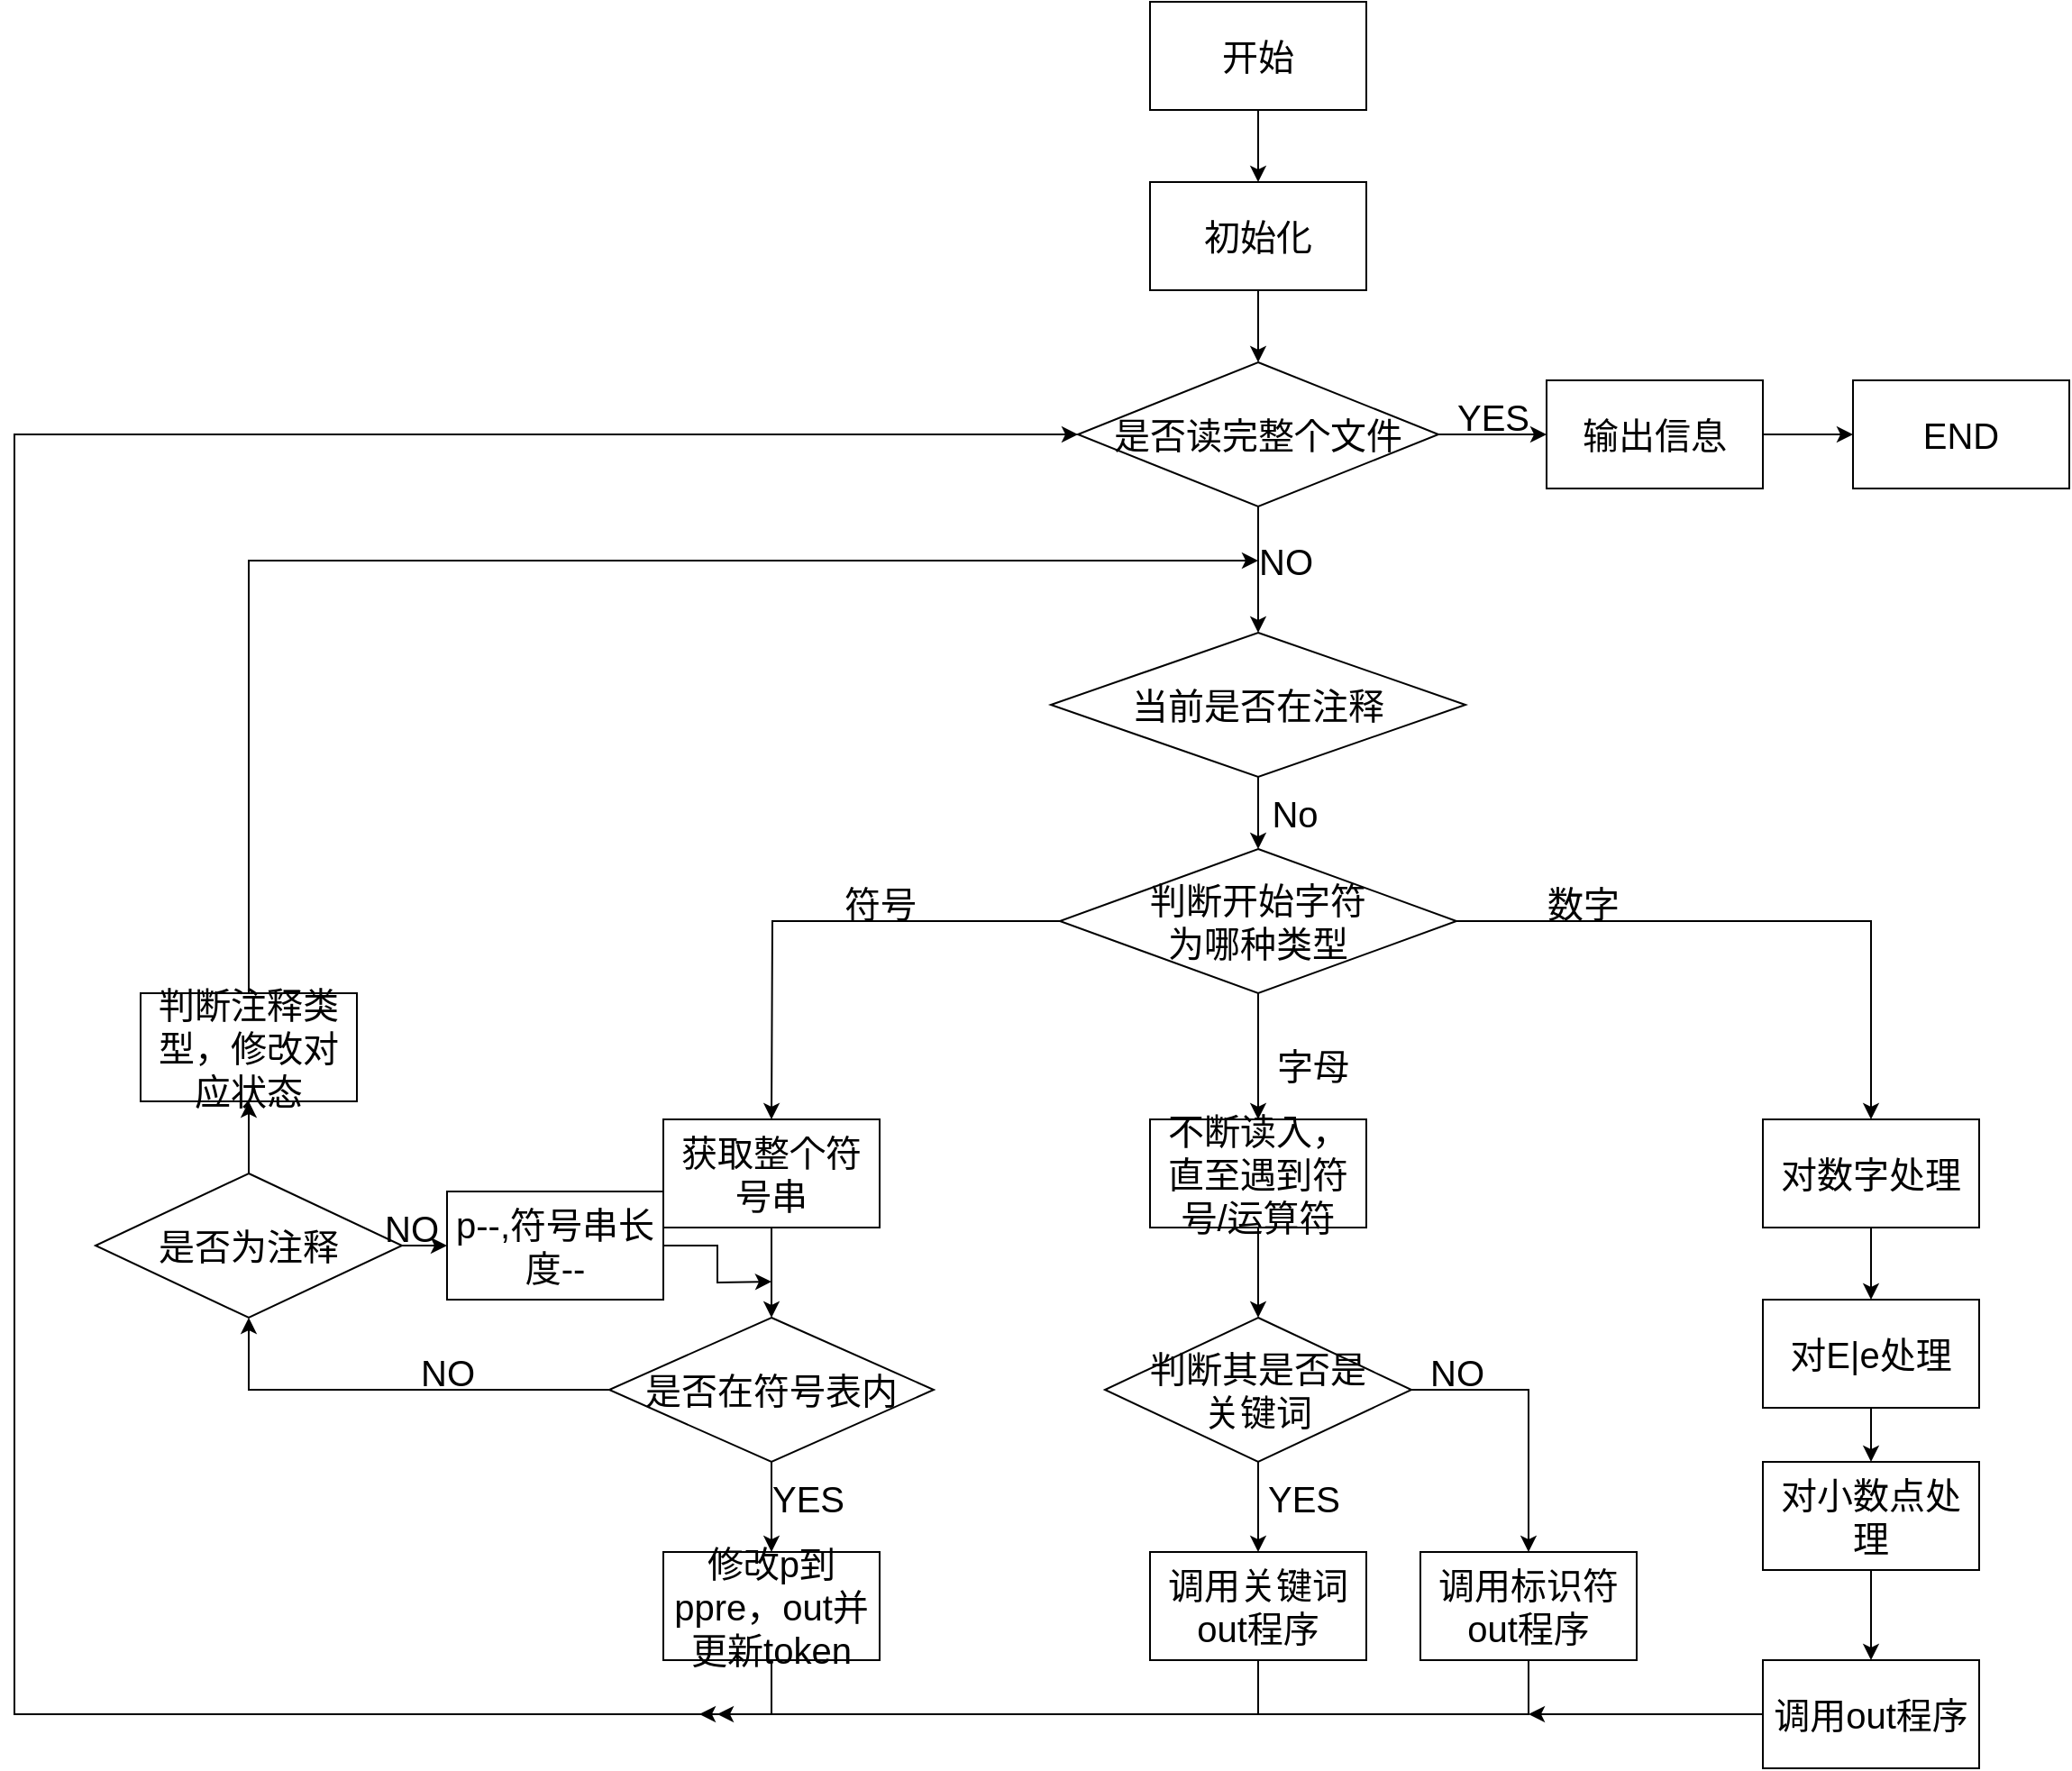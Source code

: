 <mxfile version="20.8.20" type="github" pages="4">
  <diagram name="第 1 页" id="4a7RB333jaPQD_4v8tEf">
    <mxGraphModel dx="2534" dy="985" grid="1" gridSize="10" guides="1" tooltips="1" connect="1" arrows="1" fold="1" page="0" pageScale="1" pageWidth="827" pageHeight="1169" math="0" shadow="0">
      <root>
        <mxCell id="0" />
        <mxCell id="1" parent="0" />
        <mxCell id="4OD_v_N6fBRMkoQgeyRL-4" value="" style="edgeStyle=orthogonalEdgeStyle;rounded=0;orthogonalLoop=1;jettySize=auto;html=1;fontSize=20;" edge="1" parent="1" source="4OD_v_N6fBRMkoQgeyRL-1" target="4OD_v_N6fBRMkoQgeyRL-3">
          <mxGeometry relative="1" as="geometry" />
        </mxCell>
        <mxCell id="4OD_v_N6fBRMkoQgeyRL-1" value="&lt;font style=&quot;font-size: 20px;&quot;&gt;开始&lt;/font&gt;" style="rounded=0;whiteSpace=wrap;html=1;" vertex="1" parent="1">
          <mxGeometry x="170" y="60" width="120" height="60" as="geometry" />
        </mxCell>
        <mxCell id="4OD_v_N6fBRMkoQgeyRL-6" value="" style="edgeStyle=orthogonalEdgeStyle;rounded=0;orthogonalLoop=1;jettySize=auto;html=1;fontSize=20;" edge="1" parent="1" source="4OD_v_N6fBRMkoQgeyRL-3" target="4OD_v_N6fBRMkoQgeyRL-5">
          <mxGeometry relative="1" as="geometry" />
        </mxCell>
        <mxCell id="4OD_v_N6fBRMkoQgeyRL-3" value="初始化" style="rounded=0;whiteSpace=wrap;html=1;fontSize=20;" vertex="1" parent="1">
          <mxGeometry x="170" y="160" width="120" height="60" as="geometry" />
        </mxCell>
        <mxCell id="4OD_v_N6fBRMkoQgeyRL-8" value="" style="edgeStyle=orthogonalEdgeStyle;rounded=0;orthogonalLoop=1;jettySize=auto;html=1;fontSize=20;" edge="1" parent="1" source="4OD_v_N6fBRMkoQgeyRL-5" target="4OD_v_N6fBRMkoQgeyRL-7">
          <mxGeometry relative="1" as="geometry" />
        </mxCell>
        <mxCell id="4OD_v_N6fBRMkoQgeyRL-56" style="edgeStyle=orthogonalEdgeStyle;rounded=0;orthogonalLoop=1;jettySize=auto;html=1;fontSize=20;" edge="1" parent="1" source="4OD_v_N6fBRMkoQgeyRL-5" target="4OD_v_N6fBRMkoQgeyRL-57">
          <mxGeometry relative="1" as="geometry">
            <mxPoint x="480" y="300" as="targetPoint" />
          </mxGeometry>
        </mxCell>
        <mxCell id="4OD_v_N6fBRMkoQgeyRL-5" value="是否读完整个文件" style="rhombus;whiteSpace=wrap;html=1;fontSize=20;rounded=0;" vertex="1" parent="1">
          <mxGeometry x="130" y="260" width="200" height="80" as="geometry" />
        </mxCell>
        <mxCell id="4OD_v_N6fBRMkoQgeyRL-12" style="edgeStyle=orthogonalEdgeStyle;rounded=0;orthogonalLoop=1;jettySize=auto;html=1;exitX=0.5;exitY=1;exitDx=0;exitDy=0;fontSize=20;" edge="1" parent="1" source="4OD_v_N6fBRMkoQgeyRL-7" target="4OD_v_N6fBRMkoQgeyRL-11">
          <mxGeometry relative="1" as="geometry" />
        </mxCell>
        <mxCell id="4OD_v_N6fBRMkoQgeyRL-7" value="当前是否在注释" style="rhombus;whiteSpace=wrap;html=1;fontSize=20;rounded=0;" vertex="1" parent="1">
          <mxGeometry x="115" y="410" width="230" height="80" as="geometry" />
        </mxCell>
        <mxCell id="4OD_v_N6fBRMkoQgeyRL-9" value="NO" style="text;html=1;align=center;verticalAlign=middle;resizable=0;points=[];autosize=1;strokeColor=none;fillColor=none;fontSize=20;" vertex="1" parent="1">
          <mxGeometry x="220" y="350" width="50" height="40" as="geometry" />
        </mxCell>
        <mxCell id="4OD_v_N6fBRMkoQgeyRL-13" style="edgeStyle=orthogonalEdgeStyle;rounded=0;orthogonalLoop=1;jettySize=auto;html=1;exitX=0;exitY=0.5;exitDx=0;exitDy=0;fontSize=20;" edge="1" parent="1" source="4OD_v_N6fBRMkoQgeyRL-11">
          <mxGeometry relative="1" as="geometry">
            <mxPoint x="-40" y="680" as="targetPoint" />
          </mxGeometry>
        </mxCell>
        <mxCell id="4OD_v_N6fBRMkoQgeyRL-16" style="edgeStyle=orthogonalEdgeStyle;rounded=0;orthogonalLoop=1;jettySize=auto;html=1;exitX=0.5;exitY=1;exitDx=0;exitDy=0;fontSize=20;" edge="1" parent="1" source="4OD_v_N6fBRMkoQgeyRL-11" target="4OD_v_N6fBRMkoQgeyRL-21">
          <mxGeometry relative="1" as="geometry">
            <mxPoint x="230" y="680" as="targetPoint" />
          </mxGeometry>
        </mxCell>
        <mxCell id="4OD_v_N6fBRMkoQgeyRL-19" style="edgeStyle=orthogonalEdgeStyle;rounded=0;orthogonalLoop=1;jettySize=auto;html=1;exitX=1;exitY=0.5;exitDx=0;exitDy=0;fontSize=20;" edge="1" parent="1" source="4OD_v_N6fBRMkoQgeyRL-11" target="4OD_v_N6fBRMkoQgeyRL-22">
          <mxGeometry relative="1" as="geometry">
            <mxPoint x="510" y="680" as="targetPoint" />
            <Array as="points">
              <mxPoint x="570" y="570" />
            </Array>
          </mxGeometry>
        </mxCell>
        <mxCell id="4OD_v_N6fBRMkoQgeyRL-11" value="判断开始字符&lt;br&gt;为哪种类型" style="rhombus;whiteSpace=wrap;html=1;fontSize=20;rounded=0;" vertex="1" parent="1">
          <mxGeometry x="120" y="530" width="220" height="80" as="geometry" />
        </mxCell>
        <mxCell id="4OD_v_N6fBRMkoQgeyRL-15" value="符号" style="text;html=1;align=center;verticalAlign=middle;resizable=0;points=[];autosize=1;strokeColor=none;fillColor=none;fontSize=20;" vertex="1" parent="1">
          <mxGeometry x="-10" y="540" width="60" height="40" as="geometry" />
        </mxCell>
        <mxCell id="4OD_v_N6fBRMkoQgeyRL-17" value="数字" style="text;html=1;align=center;verticalAlign=middle;resizable=0;points=[];autosize=1;strokeColor=none;fillColor=none;fontSize=20;" vertex="1" parent="1">
          <mxGeometry x="380" y="540" width="60" height="40" as="geometry" />
        </mxCell>
        <mxCell id="4OD_v_N6fBRMkoQgeyRL-18" value="字母" style="text;html=1;align=center;verticalAlign=middle;resizable=0;points=[];autosize=1;strokeColor=none;fillColor=none;fontSize=20;" vertex="1" parent="1">
          <mxGeometry x="230" y="630" width="60" height="40" as="geometry" />
        </mxCell>
        <mxCell id="4OD_v_N6fBRMkoQgeyRL-28" style="edgeStyle=orthogonalEdgeStyle;rounded=0;orthogonalLoop=1;jettySize=auto;html=1;entryX=0.5;entryY=0;entryDx=0;entryDy=0;fontSize=20;" edge="1" parent="1" source="4OD_v_N6fBRMkoQgeyRL-20" target="4OD_v_N6fBRMkoQgeyRL-23">
          <mxGeometry relative="1" as="geometry" />
        </mxCell>
        <mxCell id="4OD_v_N6fBRMkoQgeyRL-20" value="获取整个符号串" style="rounded=0;whiteSpace=wrap;html=1;fontSize=20;" vertex="1" parent="1">
          <mxGeometry x="-100" y="680" width="120" height="60" as="geometry" />
        </mxCell>
        <mxCell id="4OD_v_N6fBRMkoQgeyRL-33" style="edgeStyle=orthogonalEdgeStyle;rounded=0;orthogonalLoop=1;jettySize=auto;html=1;exitX=0.5;exitY=1;exitDx=0;exitDy=0;fontSize=20;" edge="1" parent="1" source="4OD_v_N6fBRMkoQgeyRL-21" target="4OD_v_N6fBRMkoQgeyRL-36">
          <mxGeometry relative="1" as="geometry">
            <mxPoint x="230" y="840" as="targetPoint" />
          </mxGeometry>
        </mxCell>
        <mxCell id="4OD_v_N6fBRMkoQgeyRL-21" value="不断读入，直至遇到符号/运算符" style="rounded=0;whiteSpace=wrap;html=1;fontSize=20;" vertex="1" parent="1">
          <mxGeometry x="170" y="680" width="120" height="60" as="geometry" />
        </mxCell>
        <mxCell id="4OD_v_N6fBRMkoQgeyRL-65" value="" style="edgeStyle=orthogonalEdgeStyle;rounded=0;orthogonalLoop=1;jettySize=auto;html=1;fontSize=20;" edge="1" parent="1" source="4OD_v_N6fBRMkoQgeyRL-22" target="4OD_v_N6fBRMkoQgeyRL-64">
          <mxGeometry relative="1" as="geometry" />
        </mxCell>
        <mxCell id="4OD_v_N6fBRMkoQgeyRL-22" value="对数字处理" style="rounded=0;whiteSpace=wrap;html=1;fontSize=20;" vertex="1" parent="1">
          <mxGeometry x="510" y="680" width="120" height="60" as="geometry" />
        </mxCell>
        <mxCell id="4OD_v_N6fBRMkoQgeyRL-24" style="edgeStyle=orthogonalEdgeStyle;rounded=0;orthogonalLoop=1;jettySize=auto;html=1;fontSize=20;entryX=0.5;entryY=1;entryDx=0;entryDy=0;" edge="1" parent="1" source="4OD_v_N6fBRMkoQgeyRL-23">
          <mxGeometry relative="1" as="geometry">
            <mxPoint x="-330" y="790" as="targetPoint" />
            <Array as="points">
              <mxPoint x="-330" y="830" />
            </Array>
          </mxGeometry>
        </mxCell>
        <mxCell id="4OD_v_N6fBRMkoQgeyRL-29" style="edgeStyle=orthogonalEdgeStyle;rounded=0;orthogonalLoop=1;jettySize=auto;html=1;exitX=0.5;exitY=1;exitDx=0;exitDy=0;fontSize=20;" edge="1" parent="1" source="4OD_v_N6fBRMkoQgeyRL-23" target="4OD_v_N6fBRMkoQgeyRL-30">
          <mxGeometry relative="1" as="geometry">
            <mxPoint x="-40" y="910" as="targetPoint" />
          </mxGeometry>
        </mxCell>
        <mxCell id="4OD_v_N6fBRMkoQgeyRL-23" value="是否在符号表内" style="rhombus;whiteSpace=wrap;html=1;fontSize=20;" vertex="1" parent="1">
          <mxGeometry x="-130" y="790" width="180" height="80" as="geometry" />
        </mxCell>
        <mxCell id="4OD_v_N6fBRMkoQgeyRL-25" value="NO" style="text;html=1;align=center;verticalAlign=middle;resizable=0;points=[];autosize=1;strokeColor=none;fillColor=none;fontSize=20;" vertex="1" parent="1">
          <mxGeometry x="-245" y="800" width="50" height="40" as="geometry" />
        </mxCell>
        <mxCell id="4OD_v_N6fBRMkoQgeyRL-61" style="edgeStyle=orthogonalEdgeStyle;rounded=0;orthogonalLoop=1;jettySize=auto;html=1;exitX=0.5;exitY=1;exitDx=0;exitDy=0;fontSize=20;entryX=0;entryY=0.5;entryDx=0;entryDy=0;" edge="1" parent="1" source="4OD_v_N6fBRMkoQgeyRL-30" target="4OD_v_N6fBRMkoQgeyRL-5">
          <mxGeometry relative="1" as="geometry">
            <mxPoint x="-360" y="360" as="targetPoint" />
            <Array as="points">
              <mxPoint x="-40" y="1010" />
              <mxPoint x="-460" y="1010" />
              <mxPoint x="-460" y="300" />
            </Array>
          </mxGeometry>
        </mxCell>
        <mxCell id="4OD_v_N6fBRMkoQgeyRL-30" value="修改p到ppre，out并更新token" style="rounded=0;whiteSpace=wrap;html=1;fontSize=20;" vertex="1" parent="1">
          <mxGeometry x="-100" y="920" width="120" height="60" as="geometry" />
        </mxCell>
        <mxCell id="4OD_v_N6fBRMkoQgeyRL-31" value="YES" style="text;html=1;align=center;verticalAlign=middle;resizable=0;points=[];autosize=1;strokeColor=none;fillColor=none;fontSize=20;" vertex="1" parent="1">
          <mxGeometry x="-50" y="870" width="60" height="40" as="geometry" />
        </mxCell>
        <mxCell id="4OD_v_N6fBRMkoQgeyRL-32" value="No" style="text;html=1;align=center;verticalAlign=middle;resizable=0;points=[];autosize=1;strokeColor=none;fillColor=none;fontSize=20;" vertex="1" parent="1">
          <mxGeometry x="225" y="490" width="50" height="40" as="geometry" />
        </mxCell>
        <mxCell id="4OD_v_N6fBRMkoQgeyRL-38" value="" style="edgeStyle=orthogonalEdgeStyle;rounded=0;orthogonalLoop=1;jettySize=auto;html=1;fontSize=20;" edge="1" parent="1" source="4OD_v_N6fBRMkoQgeyRL-36" target="4OD_v_N6fBRMkoQgeyRL-37">
          <mxGeometry relative="1" as="geometry" />
        </mxCell>
        <mxCell id="4OD_v_N6fBRMkoQgeyRL-40" style="edgeStyle=orthogonalEdgeStyle;rounded=0;orthogonalLoop=1;jettySize=auto;html=1;exitX=1;exitY=0.5;exitDx=0;exitDy=0;fontSize=20;" edge="1" parent="1" source="4OD_v_N6fBRMkoQgeyRL-36" target="4OD_v_N6fBRMkoQgeyRL-43">
          <mxGeometry relative="1" as="geometry">
            <mxPoint x="380" y="920" as="targetPoint" />
          </mxGeometry>
        </mxCell>
        <mxCell id="4OD_v_N6fBRMkoQgeyRL-36" value="判断其是否是&lt;br&gt;关键词" style="rhombus;whiteSpace=wrap;html=1;fontSize=20;" vertex="1" parent="1">
          <mxGeometry x="145" y="790" width="170" height="80" as="geometry" />
        </mxCell>
        <mxCell id="4OD_v_N6fBRMkoQgeyRL-62" style="edgeStyle=orthogonalEdgeStyle;rounded=0;orthogonalLoop=1;jettySize=auto;html=1;exitX=0.5;exitY=1;exitDx=0;exitDy=0;fontSize=20;" edge="1" parent="1" source="4OD_v_N6fBRMkoQgeyRL-37">
          <mxGeometry relative="1" as="geometry">
            <mxPoint x="-80" y="1010" as="targetPoint" />
            <Array as="points">
              <mxPoint x="230" y="1010" />
            </Array>
          </mxGeometry>
        </mxCell>
        <mxCell id="4OD_v_N6fBRMkoQgeyRL-37" value="调用关键词out程序" style="whiteSpace=wrap;html=1;fontSize=20;" vertex="1" parent="1">
          <mxGeometry x="170" y="920" width="120" height="60" as="geometry" />
        </mxCell>
        <mxCell id="4OD_v_N6fBRMkoQgeyRL-39" value="YES" style="text;html=1;align=center;verticalAlign=middle;resizable=0;points=[];autosize=1;strokeColor=none;fillColor=none;fontSize=20;" vertex="1" parent="1">
          <mxGeometry x="225" y="870" width="60" height="40" as="geometry" />
        </mxCell>
        <mxCell id="4OD_v_N6fBRMkoQgeyRL-42" value="NO" style="text;html=1;align=center;verticalAlign=middle;resizable=0;points=[];autosize=1;strokeColor=none;fillColor=none;fontSize=20;" vertex="1" parent="1">
          <mxGeometry x="315" y="800" width="50" height="40" as="geometry" />
        </mxCell>
        <mxCell id="4OD_v_N6fBRMkoQgeyRL-63" style="edgeStyle=orthogonalEdgeStyle;rounded=0;orthogonalLoop=1;jettySize=auto;html=1;exitX=0.5;exitY=1;exitDx=0;exitDy=0;fontSize=20;" edge="1" parent="1" source="4OD_v_N6fBRMkoQgeyRL-43">
          <mxGeometry relative="1" as="geometry">
            <mxPoint x="-70" y="1010" as="targetPoint" />
            <Array as="points">
              <mxPoint x="380" y="1010" />
            </Array>
          </mxGeometry>
        </mxCell>
        <mxCell id="4OD_v_N6fBRMkoQgeyRL-43" value="调用标识符out程序" style="rounded=0;whiteSpace=wrap;html=1;fontSize=20;" vertex="1" parent="1">
          <mxGeometry x="320" y="920" width="120" height="60" as="geometry" />
        </mxCell>
        <mxCell id="4OD_v_N6fBRMkoQgeyRL-49" style="edgeStyle=orthogonalEdgeStyle;rounded=0;orthogonalLoop=1;jettySize=auto;html=1;exitX=1;exitY=0.5;exitDx=0;exitDy=0;fontSize=20;" edge="1" parent="1" source="4OD_v_N6fBRMkoQgeyRL-44">
          <mxGeometry relative="1" as="geometry">
            <mxPoint x="-40" y="770" as="targetPoint" />
          </mxGeometry>
        </mxCell>
        <mxCell id="4OD_v_N6fBRMkoQgeyRL-44" value="p--,符号串长度--" style="rounded=0;whiteSpace=wrap;html=1;fontSize=20;" vertex="1" parent="1">
          <mxGeometry x="-220" y="720" width="120" height="60" as="geometry" />
        </mxCell>
        <mxCell id="4OD_v_N6fBRMkoQgeyRL-47" style="edgeStyle=orthogonalEdgeStyle;rounded=0;orthogonalLoop=1;jettySize=auto;html=1;exitX=1;exitY=0.5;exitDx=0;exitDy=0;entryX=0;entryY=0.5;entryDx=0;entryDy=0;fontSize=20;" edge="1" parent="1" source="4OD_v_N6fBRMkoQgeyRL-45" target="4OD_v_N6fBRMkoQgeyRL-44">
          <mxGeometry relative="1" as="geometry" />
        </mxCell>
        <mxCell id="4OD_v_N6fBRMkoQgeyRL-50" style="edgeStyle=orthogonalEdgeStyle;rounded=0;orthogonalLoop=1;jettySize=auto;html=1;exitX=0.5;exitY=0;exitDx=0;exitDy=0;fontSize=20;" edge="1" parent="1" source="4OD_v_N6fBRMkoQgeyRL-45" target="4OD_v_N6fBRMkoQgeyRL-54">
          <mxGeometry relative="1" as="geometry">
            <mxPoint x="-330" y="650" as="targetPoint" />
          </mxGeometry>
        </mxCell>
        <mxCell id="4OD_v_N6fBRMkoQgeyRL-45" value="是否为注释" style="rhombus;whiteSpace=wrap;html=1;fontSize=20;" vertex="1" parent="1">
          <mxGeometry x="-415" y="710" width="170" height="80" as="geometry" />
        </mxCell>
        <mxCell id="4OD_v_N6fBRMkoQgeyRL-48" value="NO" style="text;html=1;align=center;verticalAlign=middle;resizable=0;points=[];autosize=1;strokeColor=none;fillColor=none;fontSize=20;" vertex="1" parent="1">
          <mxGeometry x="-265" y="720" width="50" height="40" as="geometry" />
        </mxCell>
        <mxCell id="4OD_v_N6fBRMkoQgeyRL-55" style="edgeStyle=orthogonalEdgeStyle;rounded=0;orthogonalLoop=1;jettySize=auto;html=1;exitX=0.5;exitY=0;exitDx=0;exitDy=0;fontSize=20;" edge="1" parent="1" source="4OD_v_N6fBRMkoQgeyRL-54">
          <mxGeometry relative="1" as="geometry">
            <mxPoint x="230" y="370" as="targetPoint" />
            <Array as="points">
              <mxPoint x="-330" y="370" />
              <mxPoint x="226" y="370" />
            </Array>
          </mxGeometry>
        </mxCell>
        <mxCell id="4OD_v_N6fBRMkoQgeyRL-54" value="判断注释类型，修改对应状态" style="rounded=0;whiteSpace=wrap;html=1;fontSize=20;" vertex="1" parent="1">
          <mxGeometry x="-390" y="610" width="120" height="60" as="geometry" />
        </mxCell>
        <mxCell id="4OD_v_N6fBRMkoQgeyRL-59" style="edgeStyle=orthogonalEdgeStyle;rounded=0;orthogonalLoop=1;jettySize=auto;html=1;exitX=1;exitY=0.5;exitDx=0;exitDy=0;fontSize=20;" edge="1" parent="1" source="4OD_v_N6fBRMkoQgeyRL-57" target="4OD_v_N6fBRMkoQgeyRL-60">
          <mxGeometry relative="1" as="geometry">
            <mxPoint x="620" y="300" as="targetPoint" />
          </mxGeometry>
        </mxCell>
        <mxCell id="4OD_v_N6fBRMkoQgeyRL-57" value="输出信息" style="rounded=0;whiteSpace=wrap;html=1;fontSize=20;" vertex="1" parent="1">
          <mxGeometry x="390" y="270" width="120" height="60" as="geometry" />
        </mxCell>
        <mxCell id="4OD_v_N6fBRMkoQgeyRL-58" value="YES" style="text;html=1;align=center;verticalAlign=middle;resizable=0;points=[];autosize=1;strokeColor=none;fillColor=none;fontSize=20;" vertex="1" parent="1">
          <mxGeometry x="330" y="270" width="60" height="40" as="geometry" />
        </mxCell>
        <mxCell id="4OD_v_N6fBRMkoQgeyRL-60" value="END" style="rounded=0;whiteSpace=wrap;html=1;fontSize=20;" vertex="1" parent="1">
          <mxGeometry x="560" y="270" width="120" height="60" as="geometry" />
        </mxCell>
        <mxCell id="4OD_v_N6fBRMkoQgeyRL-67" value="" style="edgeStyle=orthogonalEdgeStyle;rounded=0;orthogonalLoop=1;jettySize=auto;html=1;fontSize=20;" edge="1" parent="1" source="4OD_v_N6fBRMkoQgeyRL-64" target="4OD_v_N6fBRMkoQgeyRL-66">
          <mxGeometry relative="1" as="geometry" />
        </mxCell>
        <mxCell id="4OD_v_N6fBRMkoQgeyRL-64" value="对E|e处理" style="whiteSpace=wrap;html=1;fontSize=20;rounded=0;" vertex="1" parent="1">
          <mxGeometry x="510" y="780" width="120" height="60" as="geometry" />
        </mxCell>
        <mxCell id="4OD_v_N6fBRMkoQgeyRL-70" value="" style="edgeStyle=orthogonalEdgeStyle;rounded=0;orthogonalLoop=1;jettySize=auto;html=1;fontSize=20;" edge="1" parent="1" source="4OD_v_N6fBRMkoQgeyRL-66" target="4OD_v_N6fBRMkoQgeyRL-69">
          <mxGeometry relative="1" as="geometry" />
        </mxCell>
        <mxCell id="4OD_v_N6fBRMkoQgeyRL-66" value="对小数点处理" style="whiteSpace=wrap;html=1;fontSize=20;rounded=0;" vertex="1" parent="1">
          <mxGeometry x="510" y="870" width="120" height="60" as="geometry" />
        </mxCell>
        <mxCell id="4OD_v_N6fBRMkoQgeyRL-71" style="edgeStyle=orthogonalEdgeStyle;rounded=0;orthogonalLoop=1;jettySize=auto;html=1;exitX=0;exitY=0.5;exitDx=0;exitDy=0;fontSize=20;" edge="1" parent="1" source="4OD_v_N6fBRMkoQgeyRL-69">
          <mxGeometry relative="1" as="geometry">
            <mxPoint x="380" y="1010" as="targetPoint" />
          </mxGeometry>
        </mxCell>
        <mxCell id="4OD_v_N6fBRMkoQgeyRL-69" value="调用out程序" style="whiteSpace=wrap;html=1;fontSize=20;rounded=0;" vertex="1" parent="1">
          <mxGeometry x="510" y="980" width="120" height="60" as="geometry" />
        </mxCell>
      </root>
    </mxGraphModel>
  </diagram>
  <diagram id="_T-ZIakZtSSZw-PJujfk" name="第 2 页">
    <mxGraphModel dx="1787" dy="788" grid="0" gridSize="10" guides="1" tooltips="1" connect="1" arrows="1" fold="1" page="0" pageScale="1" pageWidth="827" pageHeight="1169" math="0" shadow="0">
      <root>
        <mxCell id="0" />
        <mxCell id="1" parent="0" />
        <mxCell id="xHnDGvnCjpXZ_uD_gFxb-6" style="edgeStyle=orthogonalEdgeStyle;rounded=0;orthogonalLoop=1;jettySize=auto;html=1;exitX=1;exitY=0.5;exitDx=0;exitDy=0;fontSize=20;entryX=0;entryY=0.5;entryDx=0;entryDy=0;" edge="1" parent="1" source="xHnDGvnCjpXZ_uD_gFxb-1" target="xHnDGvnCjpXZ_uD_gFxb-3">
          <mxGeometry relative="1" as="geometry">
            <mxPoint x="240" y="50" as="targetPoint" />
          </mxGeometry>
        </mxCell>
        <mxCell id="xHnDGvnCjpXZ_uD_gFxb-1" value="1" style="ellipse;whiteSpace=wrap;html=1;aspect=fixed;fontSize=20;" vertex="1" parent="1">
          <mxGeometry x="60" y="10" width="80" height="80" as="geometry" />
        </mxCell>
        <mxCell id="xHnDGvnCjpXZ_uD_gFxb-4" style="edgeStyle=orthogonalEdgeStyle;rounded=0;orthogonalLoop=1;jettySize=auto;html=1;entryX=0;entryY=0.5;entryDx=0;entryDy=0;fontSize=20;" edge="1" parent="1" source="xHnDGvnCjpXZ_uD_gFxb-2" target="xHnDGvnCjpXZ_uD_gFxb-1">
          <mxGeometry relative="1" as="geometry" />
        </mxCell>
        <mxCell id="xHnDGvnCjpXZ_uD_gFxb-2" value="1" style="ellipse;whiteSpace=wrap;html=1;aspect=fixed;fontSize=20;" vertex="1" parent="1">
          <mxGeometry x="-130" y="10" width="80" height="80" as="geometry" />
        </mxCell>
        <mxCell id="xHnDGvnCjpXZ_uD_gFxb-3" value="3" style="ellipse;whiteSpace=wrap;html=1;aspect=fixed;fontSize=20;" vertex="1" parent="1">
          <mxGeometry x="250" y="10" width="80" height="80" as="geometry" />
        </mxCell>
        <mxCell id="xHnDGvnCjpXZ_uD_gFxb-5" value="/*" style="text;html=1;align=center;verticalAlign=middle;resizable=0;points=[];autosize=1;strokeColor=none;fillColor=none;fontSize=20;" vertex="1" parent="1">
          <mxGeometry x="-20" y="20" width="40" height="40" as="geometry" />
        </mxCell>
        <mxCell id="xHnDGvnCjpXZ_uD_gFxb-7" value="*/" style="text;html=1;align=center;verticalAlign=middle;resizable=0;points=[];autosize=1;strokeColor=none;fillColor=none;fontSize=20;" vertex="1" parent="1">
          <mxGeometry x="170" y="20" width="40" height="40" as="geometry" />
        </mxCell>
        <mxCell id="xHnDGvnCjpXZ_uD_gFxb-10" value="" style="curved=1;endArrow=classic;html=1;rounded=0;fontSize=20;entryX=0.5;entryY=1;entryDx=0;entryDy=0;exitX=0.625;exitY=1;exitDx=0;exitDy=0;exitPerimeter=0;" edge="1" parent="1" source="xHnDGvnCjpXZ_uD_gFxb-2" target="xHnDGvnCjpXZ_uD_gFxb-3">
          <mxGeometry width="50" height="50" relative="1" as="geometry">
            <mxPoint x="180" y="230" as="sourcePoint" />
            <mxPoint x="230" y="180" as="targetPoint" />
            <Array as="points">
              <mxPoint x="50" y="180" />
              <mxPoint x="190" y="180" />
              <mxPoint x="200" y="170" />
              <mxPoint x="210" y="160" />
              <mxPoint x="230" y="150" />
            </Array>
          </mxGeometry>
        </mxCell>
        <mxCell id="xHnDGvnCjpXZ_uD_gFxb-11" value="//" style="text;html=1;align=center;verticalAlign=middle;resizable=0;points=[];autosize=1;strokeColor=none;fillColor=none;fontSize=20;" vertex="1" parent="1">
          <mxGeometry x="70" y="140" width="30" height="40" as="geometry" />
        </mxCell>
        <mxCell id="xHnDGvnCjpXZ_uD_gFxb-12" value="3" style="ellipse;whiteSpace=wrap;html=1;aspect=fixed;fontSize=20;" vertex="1" parent="1">
          <mxGeometry x="260" y="20" width="60" height="60" as="geometry" />
        </mxCell>
      </root>
    </mxGraphModel>
  </diagram>
  <diagram id="vdJcs5XbRQ_yjpCJweeP" name="第 3 页">
    <mxGraphModel dx="1787" dy="1188" grid="0" gridSize="10" guides="1" tooltips="1" connect="1" arrows="1" fold="1" page="0" pageScale="1" pageWidth="827" pageHeight="1169" math="0" shadow="0">
      <root>
        <mxCell id="0" />
        <mxCell id="1" parent="0" />
        <mxCell id="Xo1ElwksXy6OoxNjQt4L-2" style="edgeStyle=orthogonalEdgeStyle;rounded=0;orthogonalLoop=1;jettySize=auto;html=1;exitX=1;exitY=0.5;exitDx=0;exitDy=0;fontSize=20;" edge="1" parent="1" source="Xo1ElwksXy6OoxNjQt4L-1">
          <mxGeometry relative="1" as="geometry">
            <mxPoint x="-80" y="-20" as="targetPoint" />
          </mxGeometry>
        </mxCell>
        <mxCell id="Xo1ElwksXy6OoxNjQt4L-1" value="1" style="ellipse;whiteSpace=wrap;html=1;aspect=fixed;fontSize=20;" vertex="1" parent="1">
          <mxGeometry x="-260" y="-60" width="80" height="80" as="geometry" />
        </mxCell>
        <mxCell id="Xo1ElwksXy6OoxNjQt4L-3" value="d" style="text;html=1;align=center;verticalAlign=middle;resizable=0;points=[];autosize=1;strokeColor=none;fillColor=none;fontSize=20;" vertex="1" parent="1">
          <mxGeometry x="-155" y="-50" width="30" height="40" as="geometry" />
        </mxCell>
        <mxCell id="Xo1ElwksXy6OoxNjQt4L-13" style="edgeStyle=orthogonalEdgeStyle;rounded=0;orthogonalLoop=1;jettySize=auto;html=1;exitX=1;exitY=0.5;exitDx=0;exitDy=0;entryX=0;entryY=0.5;entryDx=0;entryDy=0;fontSize=20;" edge="1" parent="1" source="Xo1ElwksXy6OoxNjQt4L-4" target="Xo1ElwksXy6OoxNjQt4L-7">
          <mxGeometry relative="1" as="geometry" />
        </mxCell>
        <mxCell id="Xo1ElwksXy6OoxNjQt4L-17" style="edgeStyle=orthogonalEdgeStyle;rounded=0;orthogonalLoop=1;jettySize=auto;html=1;exitX=0.5;exitY=1;exitDx=0;exitDy=0;entryX=0.5;entryY=0;entryDx=0;entryDy=0;fontSize=20;" edge="1" parent="1" source="Xo1ElwksXy6OoxNjQt4L-4" target="Xo1ElwksXy6OoxNjQt4L-5">
          <mxGeometry relative="1" as="geometry" />
        </mxCell>
        <mxCell id="Xo1ElwksXy6OoxNjQt4L-4" value="2" style="ellipse;whiteSpace=wrap;html=1;aspect=fixed;fontSize=20;" vertex="1" parent="1">
          <mxGeometry x="-80" y="-60" width="80" height="80" as="geometry" />
        </mxCell>
        <mxCell id="Xo1ElwksXy6OoxNjQt4L-22" style="edgeStyle=orthogonalEdgeStyle;rounded=0;orthogonalLoop=1;jettySize=auto;html=1;exitX=1;exitY=0.5;exitDx=0;exitDy=0;entryX=0;entryY=0.5;entryDx=0;entryDy=0;fontSize=20;" edge="1" parent="1" source="Xo1ElwksXy6OoxNjQt4L-5" target="Xo1ElwksXy6OoxNjQt4L-6">
          <mxGeometry relative="1" as="geometry" />
        </mxCell>
        <mxCell id="Xo1ElwksXy6OoxNjQt4L-5" value="4" style="ellipse;whiteSpace=wrap;html=1;aspect=fixed;fontSize=20;" vertex="1" parent="1">
          <mxGeometry x="-80" y="120" width="80" height="80" as="geometry" />
        </mxCell>
        <mxCell id="Xo1ElwksXy6OoxNjQt4L-6" value="" style="ellipse;whiteSpace=wrap;html=1;aspect=fixed;fontSize=20;" vertex="1" parent="1">
          <mxGeometry x="170" y="120" width="80" height="80" as="geometry" />
        </mxCell>
        <mxCell id="Xo1ElwksXy6OoxNjQt4L-7" value="3" style="ellipse;whiteSpace=wrap;html=1;aspect=fixed;fontSize=20;" vertex="1" parent="1">
          <mxGeometry x="170" y="-60" width="80" height="80" as="geometry" />
        </mxCell>
        <mxCell id="Xo1ElwksXy6OoxNjQt4L-11" value="" style="endArrow=classic;html=1;rounded=0;fontSize=20;exitX=0;exitY=0;exitDx=0;exitDy=0;entryX=1;entryY=0;entryDx=0;entryDy=0;" edge="1" parent="1" source="Xo1ElwksXy6OoxNjQt4L-4" target="Xo1ElwksXy6OoxNjQt4L-4">
          <mxGeometry width="50" height="50" relative="1" as="geometry">
            <mxPoint x="180" y="230" as="sourcePoint" />
            <mxPoint x="230" y="180" as="targetPoint" />
            <Array as="points">
              <mxPoint x="-80" y="-110" />
              <mxPoint x="-40" y="-130" />
              <mxPoint y="-100" />
            </Array>
          </mxGeometry>
        </mxCell>
        <mxCell id="Xo1ElwksXy6OoxNjQt4L-12" value="d" style="text;html=1;align=center;verticalAlign=middle;resizable=0;points=[];autosize=1;strokeColor=none;fillColor=none;fontSize=20;" vertex="1" parent="1">
          <mxGeometry x="-35" y="-150" width="30" height="40" as="geometry" />
        </mxCell>
        <mxCell id="Xo1ElwksXy6OoxNjQt4L-14" value="." style="text;html=1;align=center;verticalAlign=middle;resizable=0;points=[];autosize=1;strokeColor=none;fillColor=none;fontSize=20;" vertex="1" parent="1">
          <mxGeometry x="55" y="-60" width="30" height="40" as="geometry" />
        </mxCell>
        <mxCell id="Xo1ElwksXy6OoxNjQt4L-15" value="" style="endArrow=classic;html=1;rounded=0;fontSize=20;exitX=0;exitY=0;exitDx=0;exitDy=0;entryX=1;entryY=0;entryDx=0;entryDy=0;" edge="1" parent="1" source="Xo1ElwksXy6OoxNjQt4L-7" target="Xo1ElwksXy6OoxNjQt4L-7">
          <mxGeometry width="50" height="50" relative="1" as="geometry">
            <mxPoint x="180" y="-60" as="sourcePoint" />
            <mxPoint x="230" y="-110" as="targetPoint" />
            <Array as="points">
              <mxPoint x="170" y="-110" />
              <mxPoint x="200" y="-130" />
              <mxPoint x="250" y="-100" />
            </Array>
          </mxGeometry>
        </mxCell>
        <mxCell id="Xo1ElwksXy6OoxNjQt4L-16" value="d" style="text;html=1;align=center;verticalAlign=middle;resizable=0;points=[];autosize=1;strokeColor=none;fillColor=none;fontSize=20;" vertex="1" parent="1">
          <mxGeometry x="240" y="-130" width="30" height="40" as="geometry" />
        </mxCell>
        <mxCell id="Xo1ElwksXy6OoxNjQt4L-18" value="e|E" style="text;html=1;align=center;verticalAlign=middle;resizable=0;points=[];autosize=1;strokeColor=none;fillColor=none;fontSize=20;" vertex="1" parent="1">
          <mxGeometry x="-45" y="30" width="50" height="40" as="geometry" />
        </mxCell>
        <mxCell id="Xo1ElwksXy6OoxNjQt4L-20" value="" style="endArrow=classic;html=1;rounded=0;fontSize=20;exitX=0.5;exitY=1;exitDx=0;exitDy=0;" edge="1" parent="1" source="Xo1ElwksXy6OoxNjQt4L-7">
          <mxGeometry width="50" height="50" relative="1" as="geometry">
            <mxPoint x="180" y="230" as="sourcePoint" />
            <mxPoint y="140" as="targetPoint" />
          </mxGeometry>
        </mxCell>
        <mxCell id="Xo1ElwksXy6OoxNjQt4L-21" value="e|E" style="text;html=1;align=center;verticalAlign=middle;resizable=0;points=[];autosize=1;strokeColor=none;fillColor=none;fontSize=20;" vertex="1" parent="1">
          <mxGeometry x="70" y="40" width="50" height="40" as="geometry" />
        </mxCell>
        <mxCell id="Xo1ElwksXy6OoxNjQt4L-24" value="d|+|-" style="text;html=1;align=center;verticalAlign=middle;resizable=0;points=[];autosize=1;strokeColor=none;fillColor=none;fontSize=20;" vertex="1" parent="1">
          <mxGeometry x="50" y="130" width="60" height="40" as="geometry" />
        </mxCell>
        <mxCell id="Xo1ElwksXy6OoxNjQt4L-28" value="" style="endArrow=classic;html=1;rounded=0;fontSize=20;exitX=0;exitY=1;exitDx=0;exitDy=0;entryX=1;entryY=1;entryDx=0;entryDy=0;" edge="1" parent="1" source="Xo1ElwksXy6OoxNjQt4L-6" target="Xo1ElwksXy6OoxNjQt4L-6">
          <mxGeometry width="50" height="50" relative="1" as="geometry">
            <mxPoint x="180" y="230" as="sourcePoint" />
            <mxPoint x="230" y="180" as="targetPoint" />
            <Array as="points">
              <mxPoint x="160" y="250" />
              <mxPoint x="210" y="260" />
              <mxPoint x="260" y="250" />
            </Array>
          </mxGeometry>
        </mxCell>
        <mxCell id="Xo1ElwksXy6OoxNjQt4L-29" value="d" style="text;html=1;align=center;verticalAlign=middle;resizable=0;points=[];autosize=1;strokeColor=none;fillColor=none;fontSize=20;" vertex="1" parent="1">
          <mxGeometry x="195" y="250" width="30" height="40" as="geometry" />
        </mxCell>
        <mxCell id="Xo1ElwksXy6OoxNjQt4L-30" value="5" style="ellipse;whiteSpace=wrap;html=1;aspect=fixed;fontSize=20;" vertex="1" parent="1">
          <mxGeometry x="180" y="130" width="60" height="60" as="geometry" />
        </mxCell>
      </root>
    </mxGraphModel>
  </diagram>
  <diagram id="bcetxxGQicYDvraRyejt" name="第 4 页">
    <mxGraphModel dx="1787" dy="1188" grid="0" gridSize="10" guides="1" tooltips="1" connect="1" arrows="1" fold="1" page="0" pageScale="1" pageWidth="827" pageHeight="1169" math="0" shadow="0">
      <root>
        <mxCell id="0" />
        <mxCell id="1" parent="0" />
        <mxCell id="3YYw3kOsQSr0ggWX_Wqm-2" style="edgeStyle=orthogonalEdgeStyle;rounded=0;orthogonalLoop=1;jettySize=auto;html=1;exitX=1;exitY=0.5;exitDx=0;exitDy=0;entryX=0;entryY=0.5;entryDx=0;entryDy=0;fontSize=20;" edge="1" parent="1" source="9lK2901QUH4uc7r1k5Ye-1" target="3YYw3kOsQSr0ggWX_Wqm-1">
          <mxGeometry relative="1" as="geometry" />
        </mxCell>
        <mxCell id="9lK2901QUH4uc7r1k5Ye-1" value="1" style="ellipse;whiteSpace=wrap;html=1;aspect=fixed;fontSize=20;" vertex="1" parent="1">
          <mxGeometry x="-241" y="34" width="80" height="80" as="geometry" />
        </mxCell>
        <mxCell id="XOJGSDxtZ1qwEnhOgSZO-3" style="edgeStyle=orthogonalEdgeStyle;rounded=0;orthogonalLoop=1;jettySize=auto;html=1;exitX=1;exitY=0.5;exitDx=0;exitDy=0;entryX=0;entryY=0.5;entryDx=0;entryDy=0;fontSize=20;" edge="1" parent="1" source="3YYw3kOsQSr0ggWX_Wqm-1" target="XOJGSDxtZ1qwEnhOgSZO-2">
          <mxGeometry relative="1" as="geometry" />
        </mxCell>
        <mxCell id="3YYw3kOsQSr0ggWX_Wqm-1" value="2" style="ellipse;whiteSpace=wrap;html=1;aspect=fixed;fontSize=20;" vertex="1" parent="1">
          <mxGeometry x="-90" y="34" width="80" height="80" as="geometry" />
        </mxCell>
        <mxCell id="XOJGSDxtZ1qwEnhOgSZO-1" value="L" style="text;html=1;align=center;verticalAlign=middle;resizable=0;points=[];autosize=1;strokeColor=none;fillColor=none;fontSize=20;" vertex="1" parent="1">
          <mxGeometry x="-145" y="38" width="29" height="36" as="geometry" />
        </mxCell>
        <mxCell id="XOJGSDxtZ1qwEnhOgSZO-2" value="" style="ellipse;whiteSpace=wrap;html=1;aspect=fixed;fontSize=20;" vertex="1" parent="1">
          <mxGeometry x="71" y="34" width="80" height="80" as="geometry" />
        </mxCell>
        <mxCell id="XOJGSDxtZ1qwEnhOgSZO-4" value="L | D" style="text;html=1;align=center;verticalAlign=middle;resizable=0;points=[];autosize=1;strokeColor=none;fillColor=none;fontSize=20;" vertex="1" parent="1">
          <mxGeometry x="-6" y="38" width="59" height="36" as="geometry" />
        </mxCell>
        <mxCell id="XOJGSDxtZ1qwEnhOgSZO-5" value="3" style="ellipse;whiteSpace=wrap;html=1;aspect=fixed;fontSize=20;" vertex="1" parent="1">
          <mxGeometry x="76.5" y="39.5" width="69" height="69" as="geometry" />
        </mxCell>
        <mxCell id="XOJGSDxtZ1qwEnhOgSZO-6" value="" style="endArrow=classic;html=1;rounded=0;fontSize=20;entryX=1;entryY=0;entryDx=0;entryDy=0;" edge="1" parent="1" target="XOJGSDxtZ1qwEnhOgSZO-2">
          <mxGeometry width="50" height="50" relative="1" as="geometry">
            <mxPoint x="77" y="47" as="sourcePoint" />
            <mxPoint x="126.5" y="3" as="targetPoint" />
            <Array as="points">
              <mxPoint x="68" y="2" />
              <mxPoint x="99" y="-28" />
              <mxPoint x="144" y="-1" />
            </Array>
          </mxGeometry>
        </mxCell>
        <mxCell id="XOJGSDxtZ1qwEnhOgSZO-7" value="L | D" style="text;html=1;align=center;verticalAlign=middle;resizable=0;points=[];autosize=1;strokeColor=none;fillColor=none;fontSize=20;" vertex="1" parent="1">
          <mxGeometry x="97" y="-51" width="59" height="36" as="geometry" />
        </mxCell>
      </root>
    </mxGraphModel>
  </diagram>
</mxfile>
